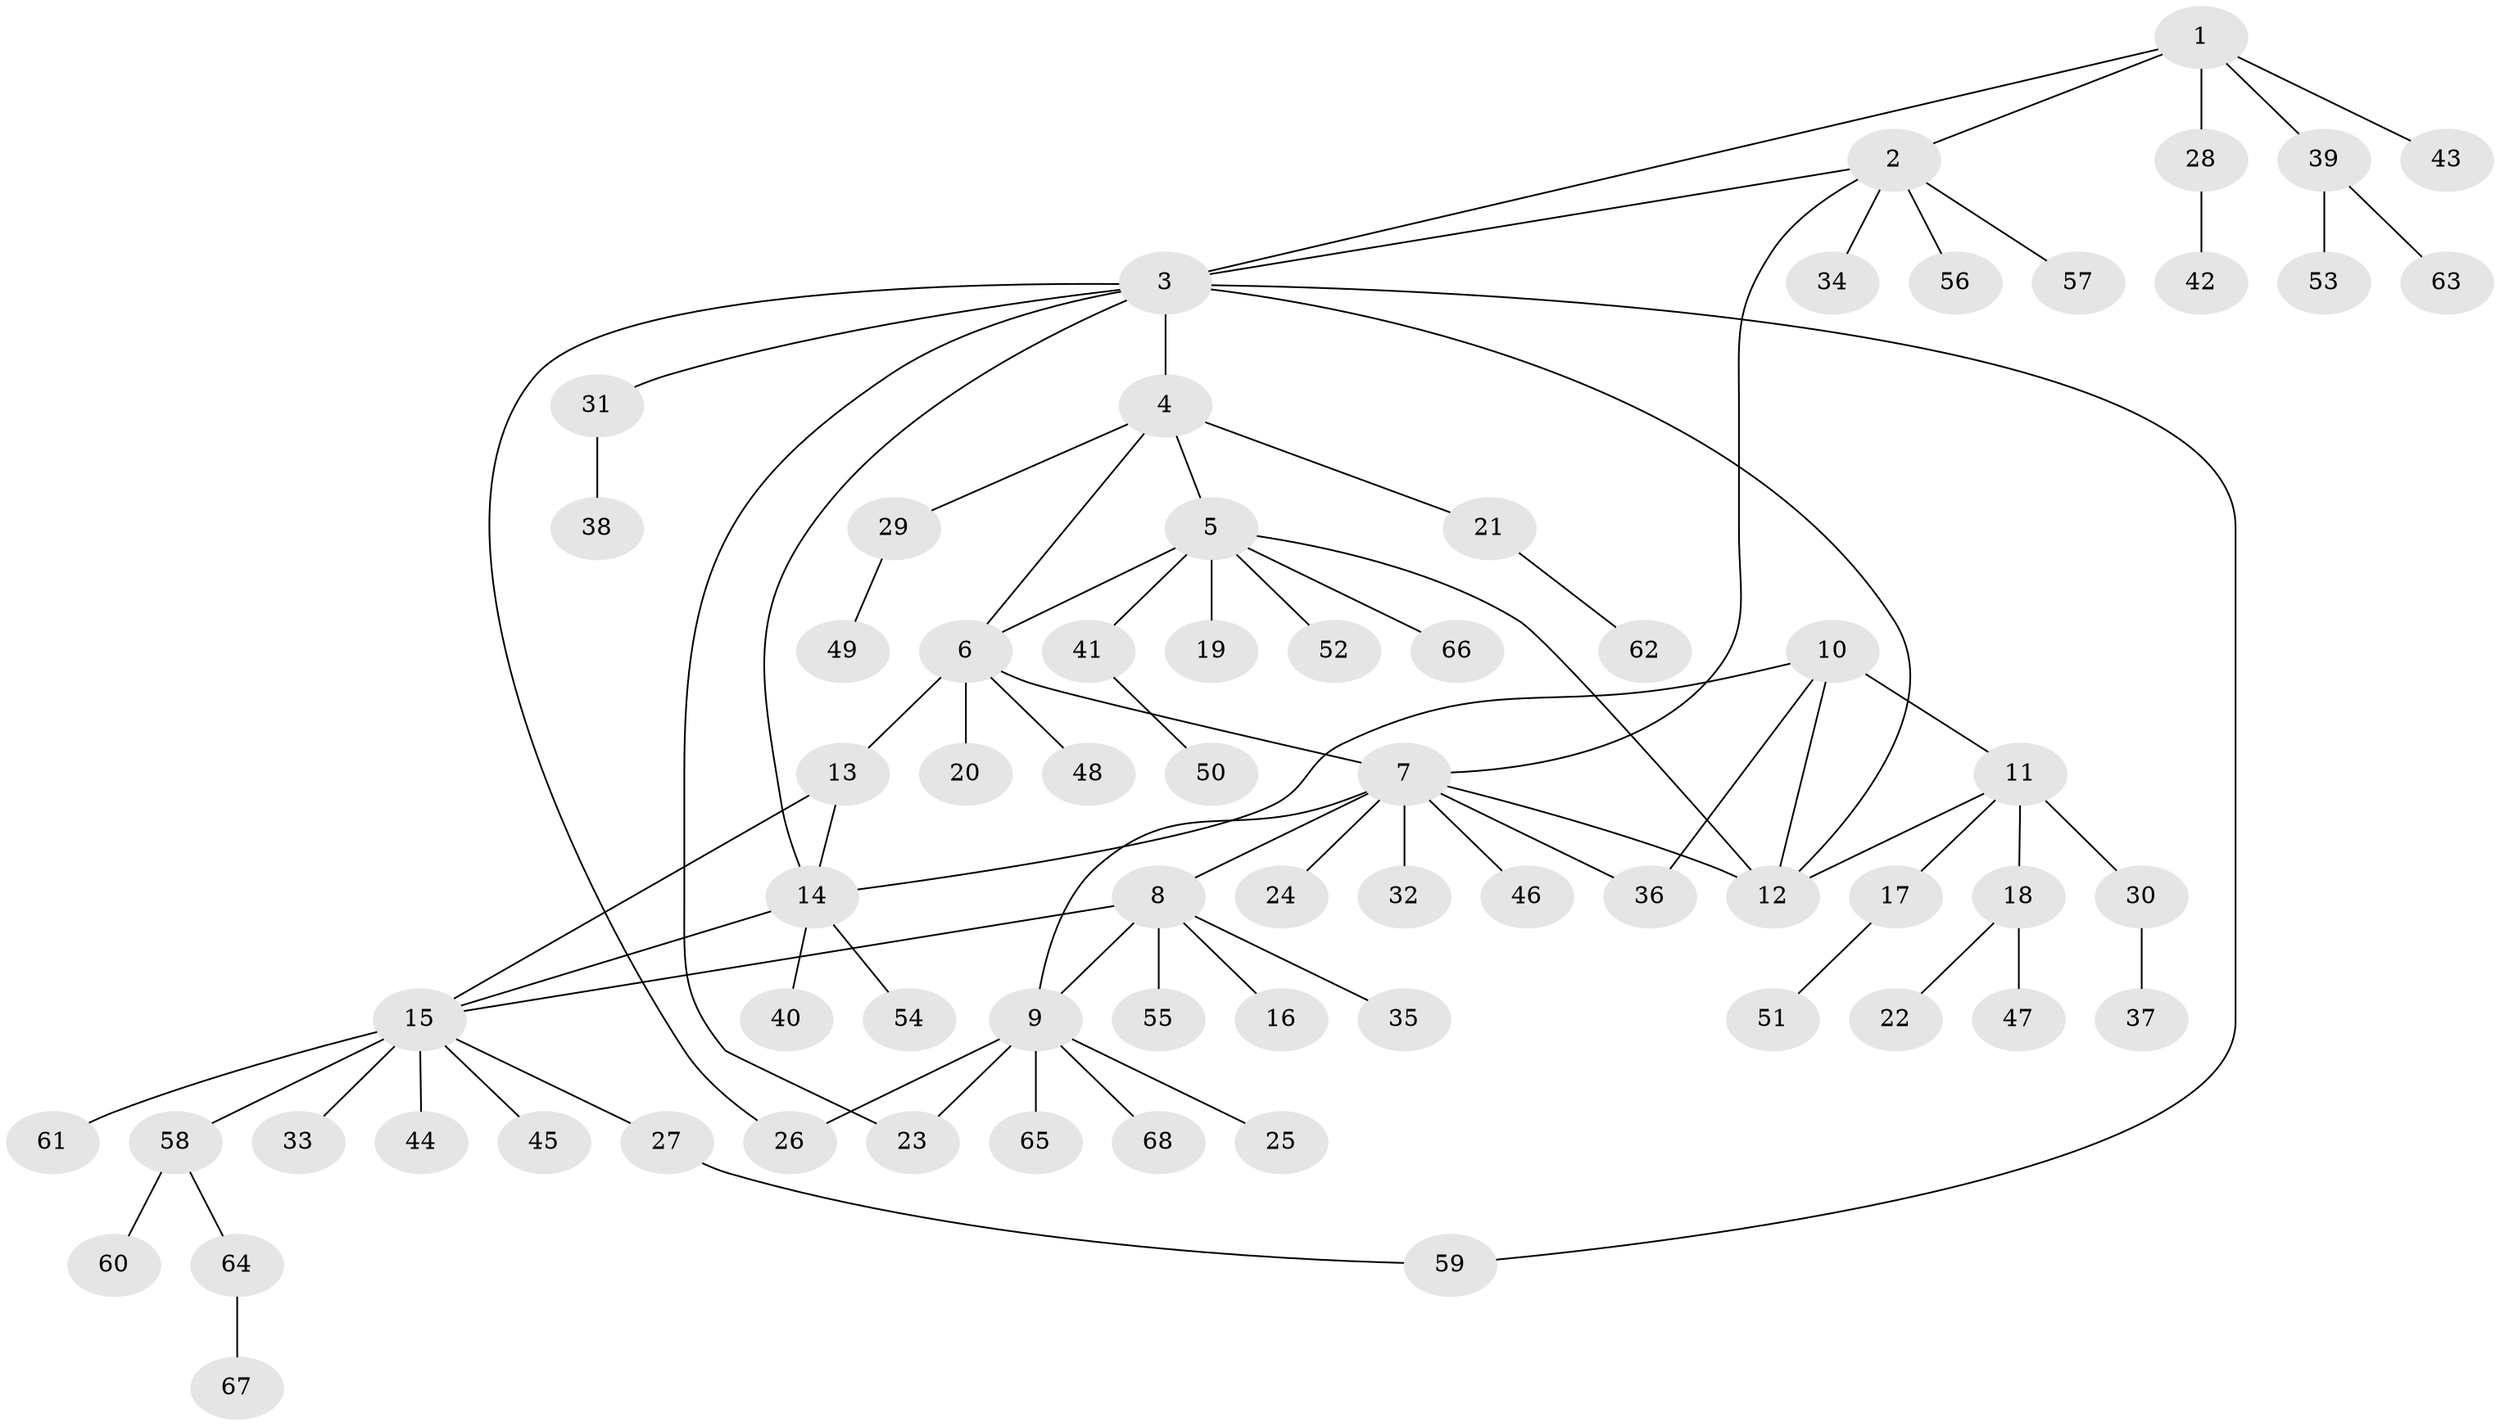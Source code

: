 // Generated by graph-tools (version 1.1) at 2025/11/02/27/25 16:11:31]
// undirected, 68 vertices, 82 edges
graph export_dot {
graph [start="1"]
  node [color=gray90,style=filled];
  1;
  2;
  3;
  4;
  5;
  6;
  7;
  8;
  9;
  10;
  11;
  12;
  13;
  14;
  15;
  16;
  17;
  18;
  19;
  20;
  21;
  22;
  23;
  24;
  25;
  26;
  27;
  28;
  29;
  30;
  31;
  32;
  33;
  34;
  35;
  36;
  37;
  38;
  39;
  40;
  41;
  42;
  43;
  44;
  45;
  46;
  47;
  48;
  49;
  50;
  51;
  52;
  53;
  54;
  55;
  56;
  57;
  58;
  59;
  60;
  61;
  62;
  63;
  64;
  65;
  66;
  67;
  68;
  1 -- 2;
  1 -- 3;
  1 -- 28;
  1 -- 39;
  1 -- 43;
  2 -- 3;
  2 -- 7;
  2 -- 34;
  2 -- 56;
  2 -- 57;
  3 -- 4;
  3 -- 12;
  3 -- 14;
  3 -- 23;
  3 -- 26;
  3 -- 31;
  3 -- 59;
  4 -- 5;
  4 -- 6;
  4 -- 21;
  4 -- 29;
  5 -- 6;
  5 -- 12;
  5 -- 19;
  5 -- 41;
  5 -- 52;
  5 -- 66;
  6 -- 7;
  6 -- 13;
  6 -- 20;
  6 -- 48;
  7 -- 8;
  7 -- 9;
  7 -- 12;
  7 -- 24;
  7 -- 32;
  7 -- 36;
  7 -- 46;
  8 -- 9;
  8 -- 15;
  8 -- 16;
  8 -- 35;
  8 -- 55;
  9 -- 23;
  9 -- 25;
  9 -- 26;
  9 -- 65;
  9 -- 68;
  10 -- 11;
  10 -- 12;
  10 -- 14;
  10 -- 36;
  11 -- 12;
  11 -- 17;
  11 -- 18;
  11 -- 30;
  13 -- 14;
  13 -- 15;
  14 -- 15;
  14 -- 40;
  14 -- 54;
  15 -- 27;
  15 -- 33;
  15 -- 44;
  15 -- 45;
  15 -- 58;
  15 -- 61;
  17 -- 51;
  18 -- 22;
  18 -- 47;
  21 -- 62;
  27 -- 59;
  28 -- 42;
  29 -- 49;
  30 -- 37;
  31 -- 38;
  39 -- 53;
  39 -- 63;
  41 -- 50;
  58 -- 60;
  58 -- 64;
  64 -- 67;
}
